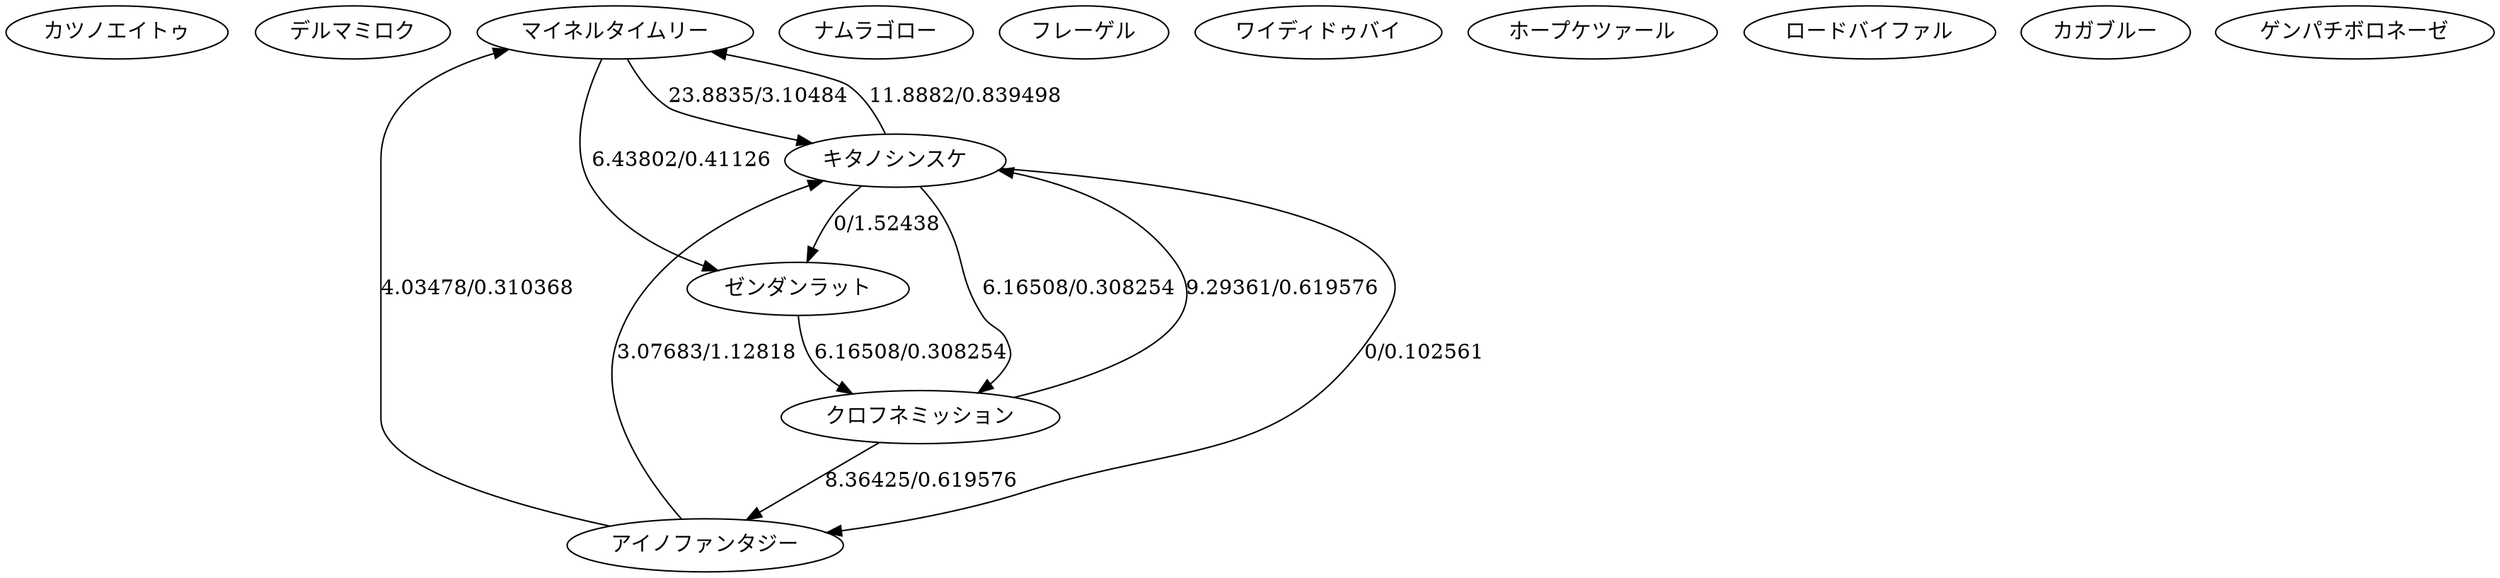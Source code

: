 digraph G {
0[label=カツノエイトゥ];
1[label=デルマミロク];
2[label=マイネルタイムリー];
3[label=ナムラゴロー];
4[label=キタノシンスケ];
5[label=ゼンダンラット];
6[label=フレーゲル];
7[label=アイノファンタジー];
8[label=ワイディドゥバイ];
9[label=ホープケツァール];
10[label=ロードバイファル];
11[label=クロフネミッション];
12[label=カガブルー];
13[label=ゲンパチボロネーゼ];
2->4[label="23.8835/3.10484"];
2->5[label="6.43802/0.41126"];
4->2[label="11.8882/0.839498"];
4->5[label="0/1.52438"];
4->7[label="0/0.102561"];
4->11[label="6.16508/0.308254"];
5->11[label="6.16508/0.308254"];
7->2[label="4.03478/0.310368"];
7->4[label="3.07683/1.12818"];
11->4[label="9.29361/0.619576"];
11->7[label="8.36425/0.619576"];
}
